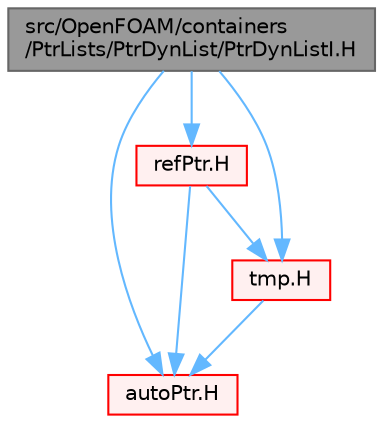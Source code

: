 digraph "src/OpenFOAM/containers/PtrLists/PtrDynList/PtrDynListI.H"
{
 // LATEX_PDF_SIZE
  bgcolor="transparent";
  edge [fontname=Helvetica,fontsize=10,labelfontname=Helvetica,labelfontsize=10];
  node [fontname=Helvetica,fontsize=10,shape=box,height=0.2,width=0.4];
  Node1 [id="Node000001",label="src/OpenFOAM/containers\l/PtrLists/PtrDynList/PtrDynListI.H",height=0.2,width=0.4,color="gray40", fillcolor="grey60", style="filled", fontcolor="black",tooltip=" "];
  Node1 -> Node2 [id="edge1_Node000001_Node000002",color="steelblue1",style="solid",tooltip=" "];
  Node2 [id="Node000002",label="autoPtr.H",height=0.2,width=0.4,color="red", fillcolor="#FFF0F0", style="filled",URL="$autoPtr_8H.html",tooltip=" "];
  Node1 -> Node72 [id="edge2_Node000001_Node000072",color="steelblue1",style="solid",tooltip=" "];
  Node72 [id="Node000072",label="refPtr.H",height=0.2,width=0.4,color="red", fillcolor="#FFF0F0", style="filled",URL="$refPtr_8H.html",tooltip=" "];
  Node72 -> Node2 [id="edge3_Node000072_Node000002",color="steelblue1",style="solid",tooltip=" "];
  Node72 -> Node73 [id="edge4_Node000072_Node000073",color="steelblue1",style="solid",tooltip=" "];
  Node73 [id="Node000073",label="tmp.H",height=0.2,width=0.4,color="red", fillcolor="#FFF0F0", style="filled",URL="$tmp_8H.html",tooltip=" "];
  Node73 -> Node2 [id="edge5_Node000073_Node000002",color="steelblue1",style="solid",tooltip=" "];
  Node1 -> Node73 [id="edge6_Node000001_Node000073",color="steelblue1",style="solid",tooltip=" "];
}
